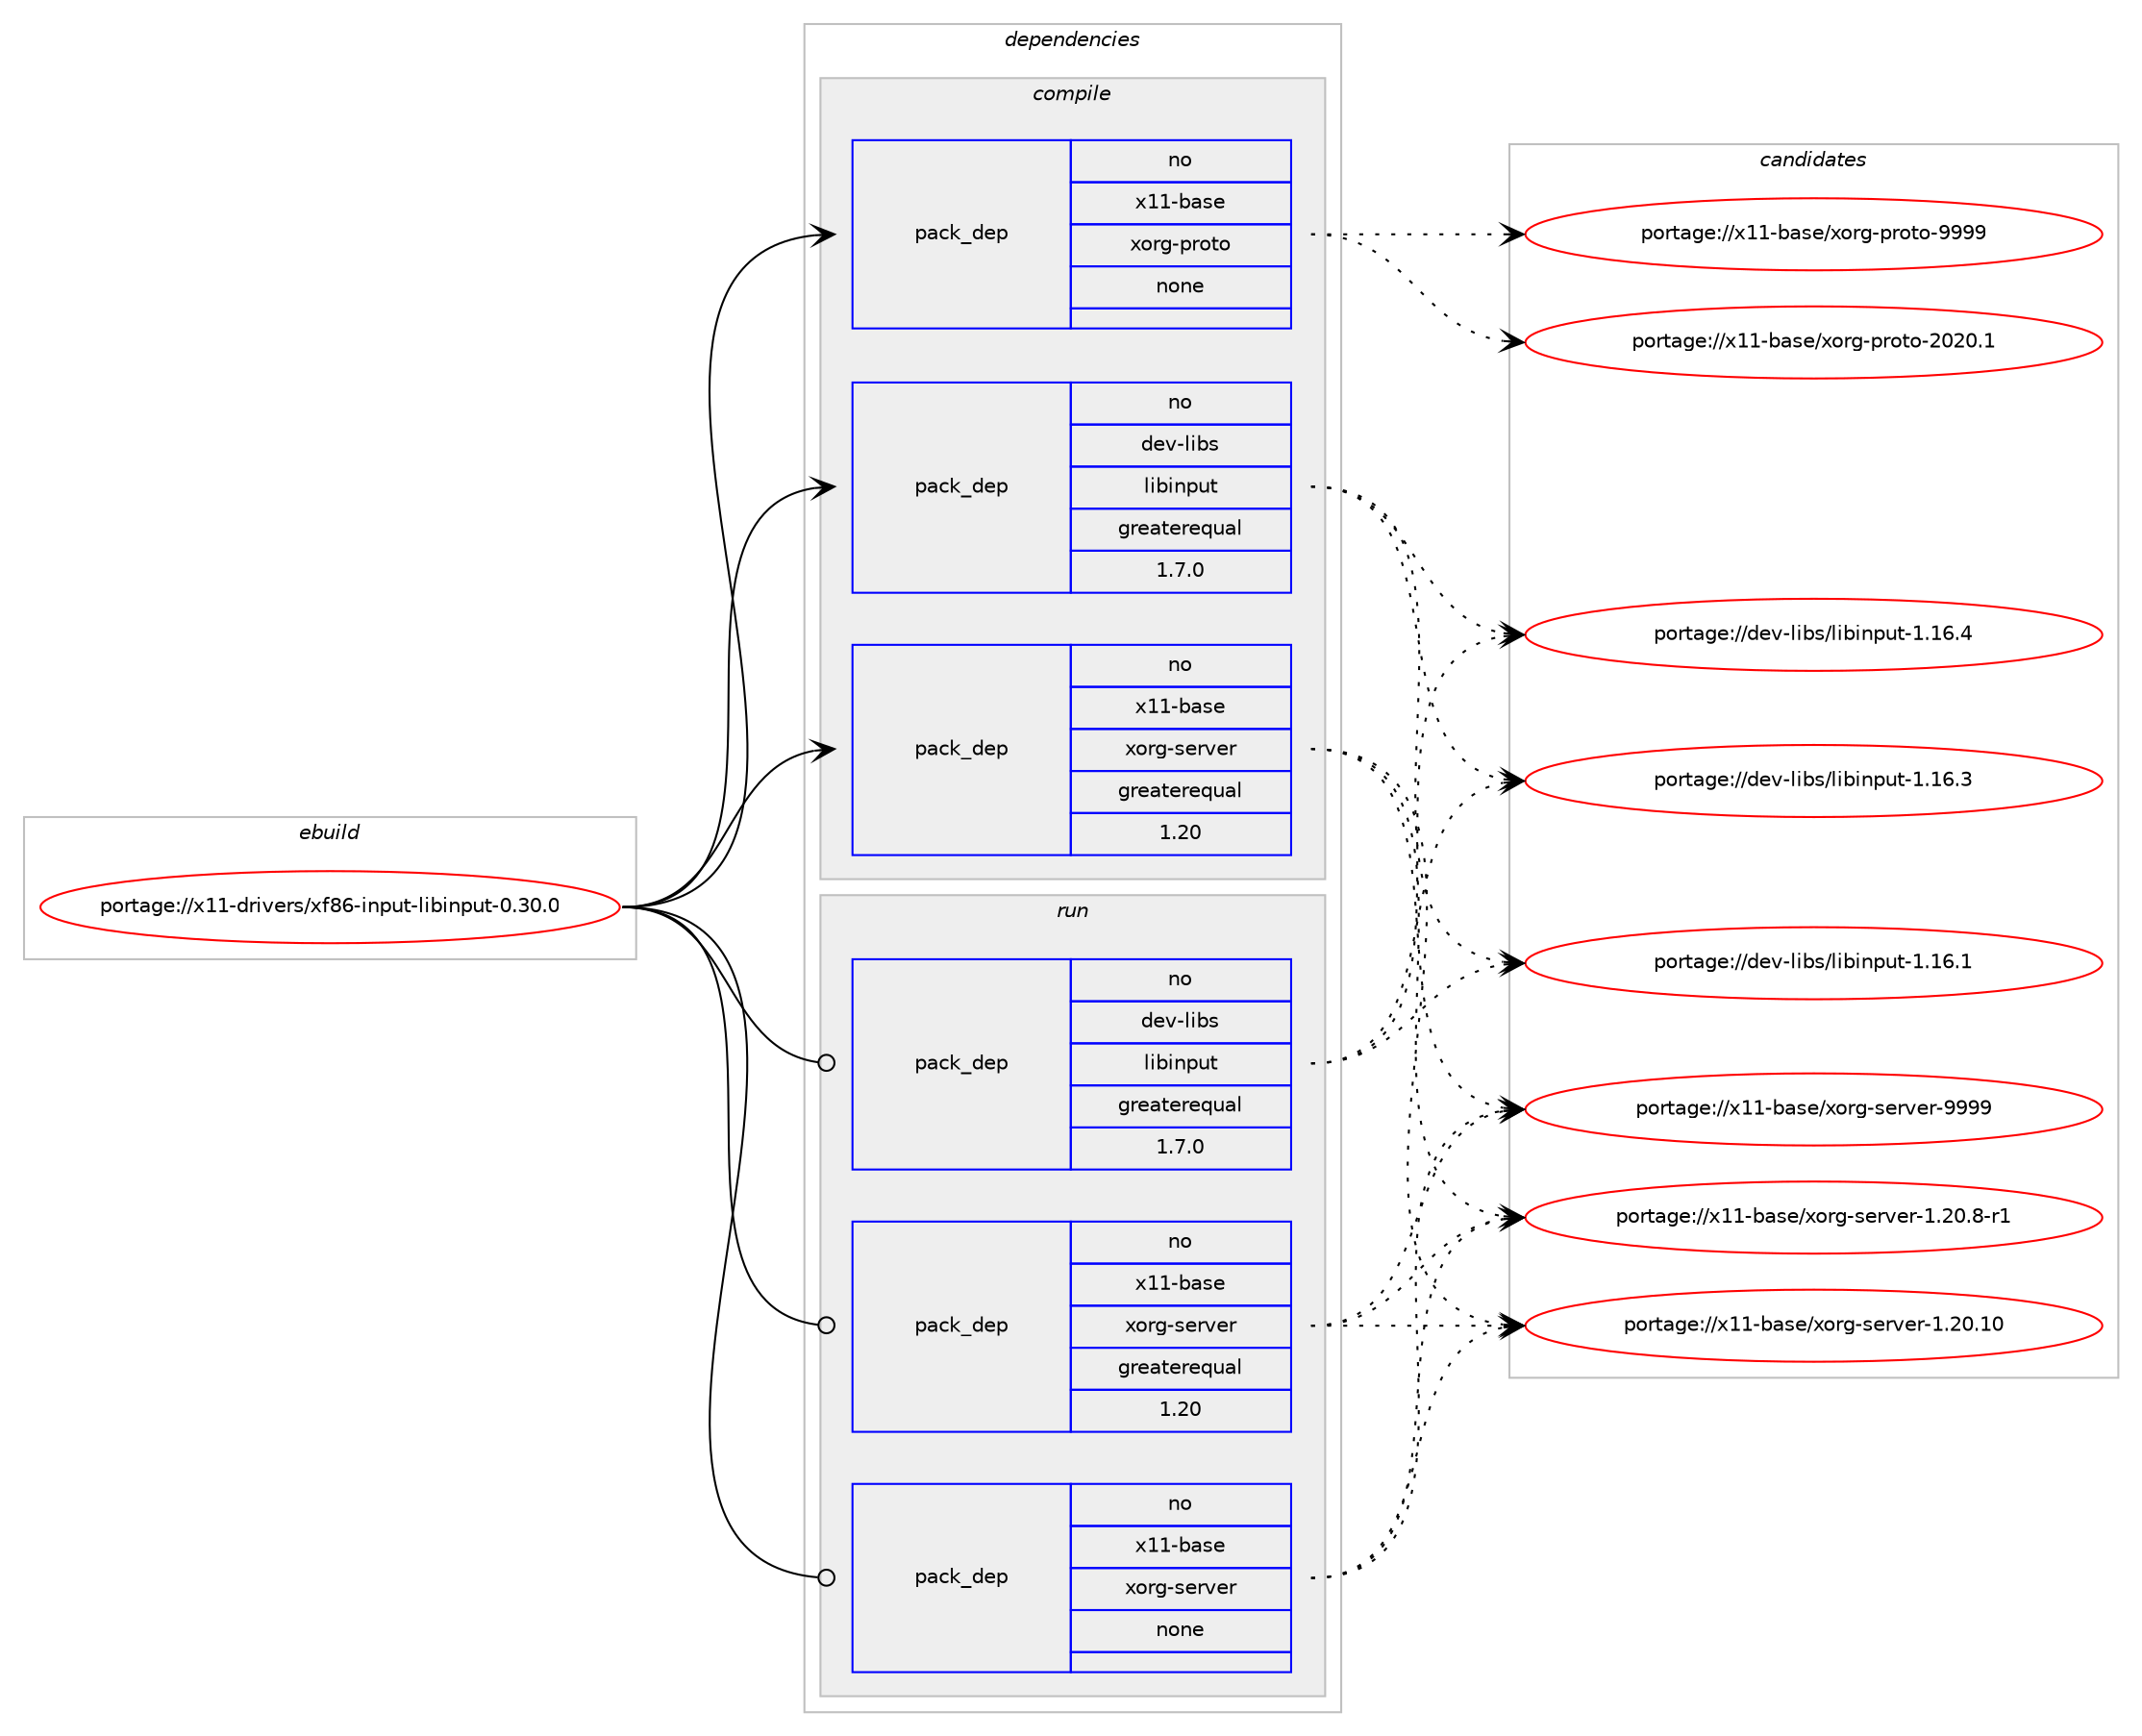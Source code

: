 digraph prolog {

# *************
# Graph options
# *************

newrank=true;
concentrate=true;
compound=true;
graph [rankdir=LR,fontname=Helvetica,fontsize=10,ranksep=1.5];#, ranksep=2.5, nodesep=0.2];
edge  [arrowhead=vee];
node  [fontname=Helvetica,fontsize=10];

# **********
# The ebuild
# **********

subgraph cluster_leftcol {
color=gray;
label=<<i>ebuild</i>>;
id [label="portage://x11-drivers/xf86-input-libinput-0.30.0", color=red, width=4, href="../x11-drivers/xf86-input-libinput-0.30.0.svg"];
}

# ****************
# The dependencies
# ****************

subgraph cluster_midcol {
color=gray;
label=<<i>dependencies</i>>;
subgraph cluster_compile {
fillcolor="#eeeeee";
style=filled;
label=<<i>compile</i>>;
subgraph pack1030 {
dependency1107 [label=<<TABLE BORDER="0" CELLBORDER="1" CELLSPACING="0" CELLPADDING="4" WIDTH="220"><TR><TD ROWSPAN="6" CELLPADDING="30">pack_dep</TD></TR><TR><TD WIDTH="110">no</TD></TR><TR><TD>dev-libs</TD></TR><TR><TD>libinput</TD></TR><TR><TD>greaterequal</TD></TR><TR><TD>1.7.0</TD></TR></TABLE>>, shape=none, color=blue];
}
id:e -> dependency1107:w [weight=20,style="solid",arrowhead="vee"];
subgraph pack1031 {
dependency1108 [label=<<TABLE BORDER="0" CELLBORDER="1" CELLSPACING="0" CELLPADDING="4" WIDTH="220"><TR><TD ROWSPAN="6" CELLPADDING="30">pack_dep</TD></TR><TR><TD WIDTH="110">no</TD></TR><TR><TD>x11-base</TD></TR><TR><TD>xorg-proto</TD></TR><TR><TD>none</TD></TR><TR><TD></TD></TR></TABLE>>, shape=none, color=blue];
}
id:e -> dependency1108:w [weight=20,style="solid",arrowhead="vee"];
subgraph pack1032 {
dependency1109 [label=<<TABLE BORDER="0" CELLBORDER="1" CELLSPACING="0" CELLPADDING="4" WIDTH="220"><TR><TD ROWSPAN="6" CELLPADDING="30">pack_dep</TD></TR><TR><TD WIDTH="110">no</TD></TR><TR><TD>x11-base</TD></TR><TR><TD>xorg-server</TD></TR><TR><TD>greaterequal</TD></TR><TR><TD>1.20</TD></TR></TABLE>>, shape=none, color=blue];
}
id:e -> dependency1109:w [weight=20,style="solid",arrowhead="vee"];
}
subgraph cluster_compileandrun {
fillcolor="#eeeeee";
style=filled;
label=<<i>compile and run</i>>;
}
subgraph cluster_run {
fillcolor="#eeeeee";
style=filled;
label=<<i>run</i>>;
subgraph pack1033 {
dependency1110 [label=<<TABLE BORDER="0" CELLBORDER="1" CELLSPACING="0" CELLPADDING="4" WIDTH="220"><TR><TD ROWSPAN="6" CELLPADDING="30">pack_dep</TD></TR><TR><TD WIDTH="110">no</TD></TR><TR><TD>dev-libs</TD></TR><TR><TD>libinput</TD></TR><TR><TD>greaterequal</TD></TR><TR><TD>1.7.0</TD></TR></TABLE>>, shape=none, color=blue];
}
id:e -> dependency1110:w [weight=20,style="solid",arrowhead="odot"];
subgraph pack1034 {
dependency1111 [label=<<TABLE BORDER="0" CELLBORDER="1" CELLSPACING="0" CELLPADDING="4" WIDTH="220"><TR><TD ROWSPAN="6" CELLPADDING="30">pack_dep</TD></TR><TR><TD WIDTH="110">no</TD></TR><TR><TD>x11-base</TD></TR><TR><TD>xorg-server</TD></TR><TR><TD>greaterequal</TD></TR><TR><TD>1.20</TD></TR></TABLE>>, shape=none, color=blue];
}
id:e -> dependency1111:w [weight=20,style="solid",arrowhead="odot"];
subgraph pack1035 {
dependency1112 [label=<<TABLE BORDER="0" CELLBORDER="1" CELLSPACING="0" CELLPADDING="4" WIDTH="220"><TR><TD ROWSPAN="6" CELLPADDING="30">pack_dep</TD></TR><TR><TD WIDTH="110">no</TD></TR><TR><TD>x11-base</TD></TR><TR><TD>xorg-server</TD></TR><TR><TD>none</TD></TR><TR><TD></TD></TR></TABLE>>, shape=none, color=blue];
}
id:e -> dependency1112:w [weight=20,style="solid",arrowhead="odot"];
}
}

# **************
# The candidates
# **************

subgraph cluster_choices {
rank=same;
color=gray;
label=<<i>candidates</i>>;

subgraph choice1030 {
color=black;
nodesep=1;
choice1001011184510810598115471081059810511011211711645494649544652 [label="portage://dev-libs/libinput-1.16.4", color=red, width=4,href="../dev-libs/libinput-1.16.4.svg"];
choice1001011184510810598115471081059810511011211711645494649544651 [label="portage://dev-libs/libinput-1.16.3", color=red, width=4,href="../dev-libs/libinput-1.16.3.svg"];
choice1001011184510810598115471081059810511011211711645494649544649 [label="portage://dev-libs/libinput-1.16.1", color=red, width=4,href="../dev-libs/libinput-1.16.1.svg"];
dependency1107:e -> choice1001011184510810598115471081059810511011211711645494649544652:w [style=dotted,weight="100"];
dependency1107:e -> choice1001011184510810598115471081059810511011211711645494649544651:w [style=dotted,weight="100"];
dependency1107:e -> choice1001011184510810598115471081059810511011211711645494649544649:w [style=dotted,weight="100"];
}
subgraph choice1031 {
color=black;
nodesep=1;
choice120494945989711510147120111114103451121141111161114557575757 [label="portage://x11-base/xorg-proto-9999", color=red, width=4,href="../x11-base/xorg-proto-9999.svg"];
choice1204949459897115101471201111141034511211411111611145504850484649 [label="portage://x11-base/xorg-proto-2020.1", color=red, width=4,href="../x11-base/xorg-proto-2020.1.svg"];
dependency1108:e -> choice120494945989711510147120111114103451121141111161114557575757:w [style=dotted,weight="100"];
dependency1108:e -> choice1204949459897115101471201111141034511211411111611145504850484649:w [style=dotted,weight="100"];
}
subgraph choice1032 {
color=black;
nodesep=1;
choice120494945989711510147120111114103451151011141181011144557575757 [label="portage://x11-base/xorg-server-9999", color=red, width=4,href="../x11-base/xorg-server-9999.svg"];
choice12049494598971151014712011111410345115101114118101114454946504846564511449 [label="portage://x11-base/xorg-server-1.20.8-r1", color=red, width=4,href="../x11-base/xorg-server-1.20.8-r1.svg"];
choice120494945989711510147120111114103451151011141181011144549465048464948 [label="portage://x11-base/xorg-server-1.20.10", color=red, width=4,href="../x11-base/xorg-server-1.20.10.svg"];
dependency1109:e -> choice120494945989711510147120111114103451151011141181011144557575757:w [style=dotted,weight="100"];
dependency1109:e -> choice12049494598971151014712011111410345115101114118101114454946504846564511449:w [style=dotted,weight="100"];
dependency1109:e -> choice120494945989711510147120111114103451151011141181011144549465048464948:w [style=dotted,weight="100"];
}
subgraph choice1033 {
color=black;
nodesep=1;
choice1001011184510810598115471081059810511011211711645494649544652 [label="portage://dev-libs/libinput-1.16.4", color=red, width=4,href="../dev-libs/libinput-1.16.4.svg"];
choice1001011184510810598115471081059810511011211711645494649544651 [label="portage://dev-libs/libinput-1.16.3", color=red, width=4,href="../dev-libs/libinput-1.16.3.svg"];
choice1001011184510810598115471081059810511011211711645494649544649 [label="portage://dev-libs/libinput-1.16.1", color=red, width=4,href="../dev-libs/libinput-1.16.1.svg"];
dependency1110:e -> choice1001011184510810598115471081059810511011211711645494649544652:w [style=dotted,weight="100"];
dependency1110:e -> choice1001011184510810598115471081059810511011211711645494649544651:w [style=dotted,weight="100"];
dependency1110:e -> choice1001011184510810598115471081059810511011211711645494649544649:w [style=dotted,weight="100"];
}
subgraph choice1034 {
color=black;
nodesep=1;
choice120494945989711510147120111114103451151011141181011144557575757 [label="portage://x11-base/xorg-server-9999", color=red, width=4,href="../x11-base/xorg-server-9999.svg"];
choice12049494598971151014712011111410345115101114118101114454946504846564511449 [label="portage://x11-base/xorg-server-1.20.8-r1", color=red, width=4,href="../x11-base/xorg-server-1.20.8-r1.svg"];
choice120494945989711510147120111114103451151011141181011144549465048464948 [label="portage://x11-base/xorg-server-1.20.10", color=red, width=4,href="../x11-base/xorg-server-1.20.10.svg"];
dependency1111:e -> choice120494945989711510147120111114103451151011141181011144557575757:w [style=dotted,weight="100"];
dependency1111:e -> choice12049494598971151014712011111410345115101114118101114454946504846564511449:w [style=dotted,weight="100"];
dependency1111:e -> choice120494945989711510147120111114103451151011141181011144549465048464948:w [style=dotted,weight="100"];
}
subgraph choice1035 {
color=black;
nodesep=1;
choice120494945989711510147120111114103451151011141181011144557575757 [label="portage://x11-base/xorg-server-9999", color=red, width=4,href="../x11-base/xorg-server-9999.svg"];
choice12049494598971151014712011111410345115101114118101114454946504846564511449 [label="portage://x11-base/xorg-server-1.20.8-r1", color=red, width=4,href="../x11-base/xorg-server-1.20.8-r1.svg"];
choice120494945989711510147120111114103451151011141181011144549465048464948 [label="portage://x11-base/xorg-server-1.20.10", color=red, width=4,href="../x11-base/xorg-server-1.20.10.svg"];
dependency1112:e -> choice120494945989711510147120111114103451151011141181011144557575757:w [style=dotted,weight="100"];
dependency1112:e -> choice12049494598971151014712011111410345115101114118101114454946504846564511449:w [style=dotted,weight="100"];
dependency1112:e -> choice120494945989711510147120111114103451151011141181011144549465048464948:w [style=dotted,weight="100"];
}
}

}
